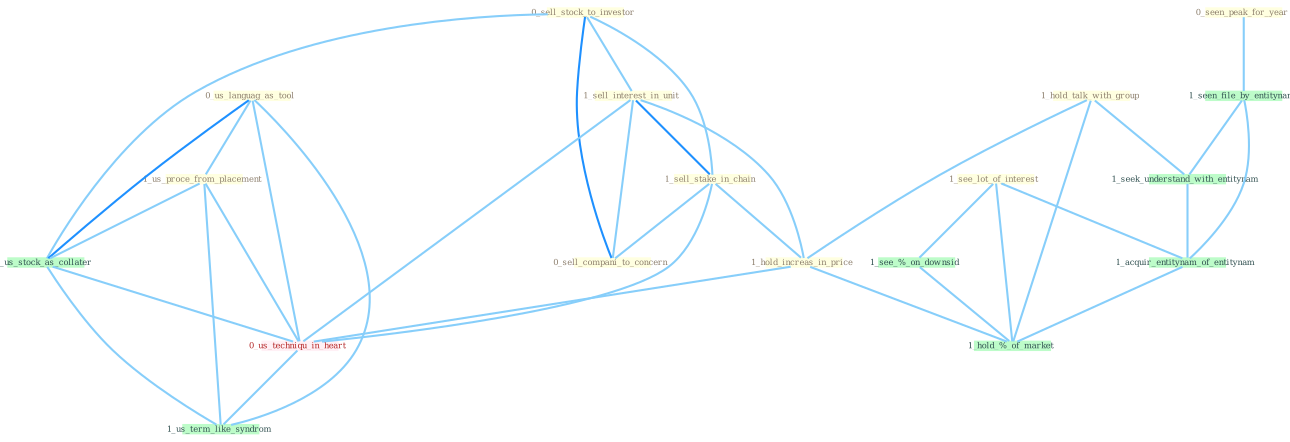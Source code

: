 Graph G{ 
    node
    [shape=polygon,style=filled,width=.5,height=.06,color="#BDFCC9",fixedsize=true,fontsize=4,
    fontcolor="#2f4f4f"];
    {node
    [color="#ffffe0", fontcolor="#8b7d6b"] "0_sell_stock_to_investor " "1_sell_interest_in_unit " "0_seen_peak_for_year " "1_hold_talk_with_group " "1_sell_stake_in_chain " "0_us_languag_as_tool " "0_sell_compani_to_concern " "1_see_lot_of_interest " "1_hold_increas_in_price " "1_us_proce_from_placement "}
{node [color="#fff0f5", fontcolor="#b22222"] "0_us_techniqu_in_heart "}
edge [color="#B0E2FF"];

	"0_sell_stock_to_investor " -- "1_sell_interest_in_unit " [w="1", color="#87cefa" ];
	"0_sell_stock_to_investor " -- "1_sell_stake_in_chain " [w="1", color="#87cefa" ];
	"0_sell_stock_to_investor " -- "0_sell_compani_to_concern " [w="2", color="#1e90ff" , len=0.8];
	"0_sell_stock_to_investor " -- "0_us_stock_as_collater " [w="1", color="#87cefa" ];
	"1_sell_interest_in_unit " -- "1_sell_stake_in_chain " [w="2", color="#1e90ff" , len=0.8];
	"1_sell_interest_in_unit " -- "0_sell_compani_to_concern " [w="1", color="#87cefa" ];
	"1_sell_interest_in_unit " -- "1_hold_increas_in_price " [w="1", color="#87cefa" ];
	"1_sell_interest_in_unit " -- "0_us_techniqu_in_heart " [w="1", color="#87cefa" ];
	"0_seen_peak_for_year " -- "1_seen_file_by_entitynam " [w="1", color="#87cefa" ];
	"1_hold_talk_with_group " -- "1_hold_increas_in_price " [w="1", color="#87cefa" ];
	"1_hold_talk_with_group " -- "1_seek_understand_with_entitynam " [w="1", color="#87cefa" ];
	"1_hold_talk_with_group " -- "1_hold_%_of_market " [w="1", color="#87cefa" ];
	"1_sell_stake_in_chain " -- "0_sell_compani_to_concern " [w="1", color="#87cefa" ];
	"1_sell_stake_in_chain " -- "1_hold_increas_in_price " [w="1", color="#87cefa" ];
	"1_sell_stake_in_chain " -- "0_us_techniqu_in_heart " [w="1", color="#87cefa" ];
	"0_us_languag_as_tool " -- "1_us_proce_from_placement " [w="1", color="#87cefa" ];
	"0_us_languag_as_tool " -- "0_us_stock_as_collater " [w="2", color="#1e90ff" , len=0.8];
	"0_us_languag_as_tool " -- "0_us_techniqu_in_heart " [w="1", color="#87cefa" ];
	"0_us_languag_as_tool " -- "1_us_term_like_syndrom " [w="1", color="#87cefa" ];
	"1_see_lot_of_interest " -- "1_acquir_entitynam_of_entitynam " [w="1", color="#87cefa" ];
	"1_see_lot_of_interest " -- "1_see_%_on_downsid " [w="1", color="#87cefa" ];
	"1_see_lot_of_interest " -- "1_hold_%_of_market " [w="1", color="#87cefa" ];
	"1_hold_increas_in_price " -- "0_us_techniqu_in_heart " [w="1", color="#87cefa" ];
	"1_hold_increas_in_price " -- "1_hold_%_of_market " [w="1", color="#87cefa" ];
	"1_us_proce_from_placement " -- "0_us_stock_as_collater " [w="1", color="#87cefa" ];
	"1_us_proce_from_placement " -- "0_us_techniqu_in_heart " [w="1", color="#87cefa" ];
	"1_us_proce_from_placement " -- "1_us_term_like_syndrom " [w="1", color="#87cefa" ];
	"1_seen_file_by_entitynam " -- "1_seek_understand_with_entitynam " [w="1", color="#87cefa" ];
	"1_seen_file_by_entitynam " -- "1_acquir_entitynam_of_entitynam " [w="1", color="#87cefa" ];
	"0_us_stock_as_collater " -- "0_us_techniqu_in_heart " [w="1", color="#87cefa" ];
	"0_us_stock_as_collater " -- "1_us_term_like_syndrom " [w="1", color="#87cefa" ];
	"1_seek_understand_with_entitynam " -- "1_acquir_entitynam_of_entitynam " [w="1", color="#87cefa" ];
	"1_acquir_entitynam_of_entitynam " -- "1_hold_%_of_market " [w="1", color="#87cefa" ];
	"0_us_techniqu_in_heart " -- "1_us_term_like_syndrom " [w="1", color="#87cefa" ];
	"1_see_%_on_downsid " -- "1_hold_%_of_market " [w="1", color="#87cefa" ];
}
